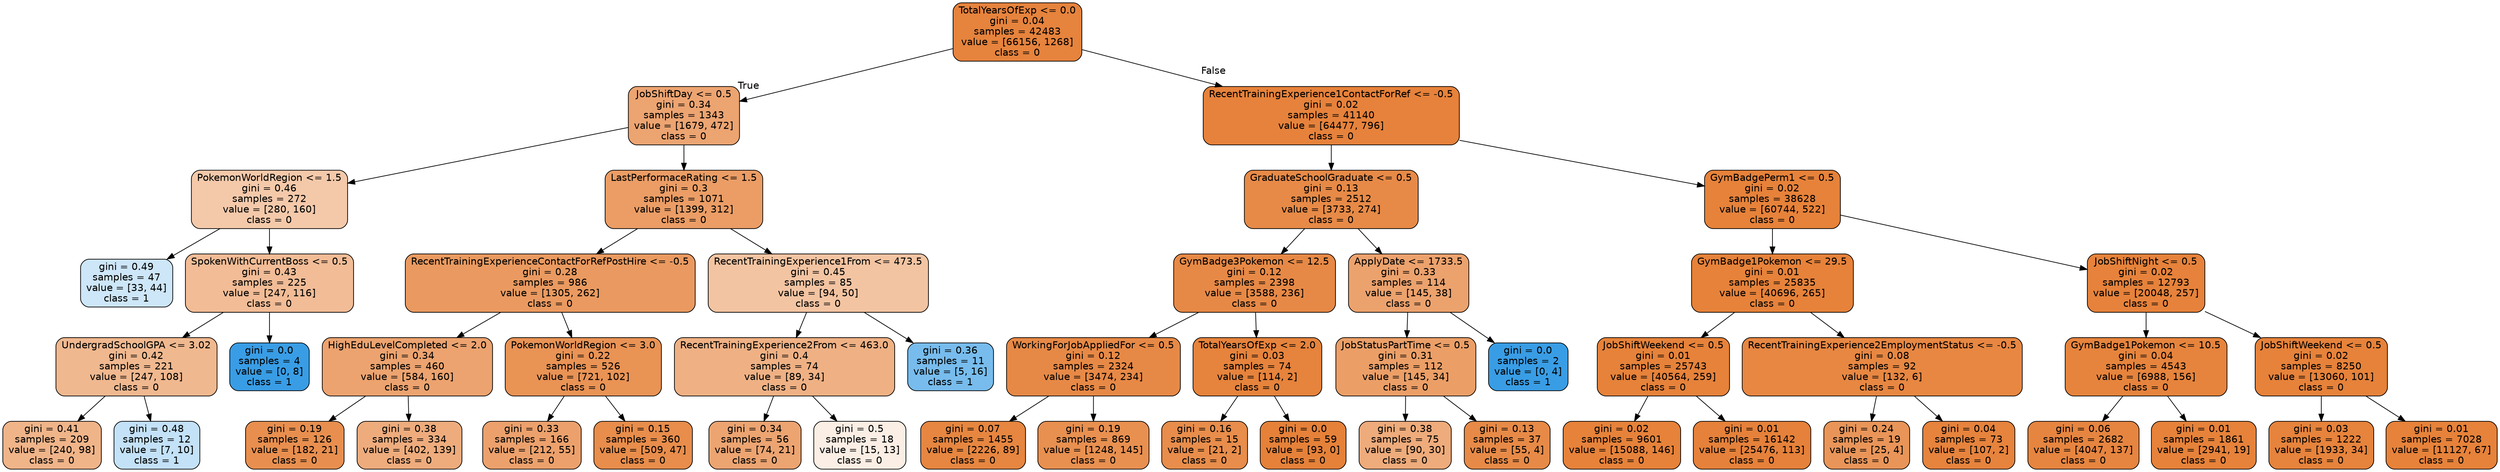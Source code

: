 digraph Tree {
node [shape=box, style="filled, rounded", color="black", fontname=helvetica] ;
edge [fontname=helvetica] ;
0 [label="TotalYearsOfExp <= 0.0\ngini = 0.04\nsamples = 42483\nvalue = [66156, 1268]\nclass = 0", fillcolor="#e58139fa"] ;
1 [label="JobShiftDay <= 0.5\ngini = 0.34\nsamples = 1343\nvalue = [1679, 472]\nclass = 0", fillcolor="#e58139b7"] ;
0 -> 1 [labeldistance=2.5, labelangle=45, headlabel="True"] ;
2 [label="PokemonWorldRegion <= 1.5\ngini = 0.46\nsamples = 272\nvalue = [280, 160]\nclass = 0", fillcolor="#e581396d"] ;
1 -> 2 ;
3 [label="gini = 0.49\nsamples = 47\nvalue = [33, 44]\nclass = 1", fillcolor="#399de540"] ;
2 -> 3 ;
4 [label="SpokenWithCurrentBoss <= 0.5\ngini = 0.43\nsamples = 225\nvalue = [247, 116]\nclass = 0", fillcolor="#e5813987"] ;
2 -> 4 ;
5 [label="UndergradSchoolGPA <= 3.02\ngini = 0.42\nsamples = 221\nvalue = [247, 108]\nclass = 0", fillcolor="#e5813990"] ;
4 -> 5 ;
6 [label="gini = 0.41\nsamples = 209\nvalue = [240, 98]\nclass = 0", fillcolor="#e5813997"] ;
5 -> 6 ;
7 [label="gini = 0.48\nsamples = 12\nvalue = [7, 10]\nclass = 1", fillcolor="#399de54d"] ;
5 -> 7 ;
8 [label="gini = 0.0\nsamples = 4\nvalue = [0, 8]\nclass = 1", fillcolor="#399de5ff"] ;
4 -> 8 ;
9 [label="LastPerformaceRating <= 1.5\ngini = 0.3\nsamples = 1071\nvalue = [1399, 312]\nclass = 0", fillcolor="#e58139c6"] ;
1 -> 9 ;
10 [label="RecentTrainingExperienceContactForRefPostHire <= -0.5\ngini = 0.28\nsamples = 986\nvalue = [1305, 262]\nclass = 0", fillcolor="#e58139cc"] ;
9 -> 10 ;
11 [label="HighEduLevelCompleted <= 2.0\ngini = 0.34\nsamples = 460\nvalue = [584, 160]\nclass = 0", fillcolor="#e58139b9"] ;
10 -> 11 ;
12 [label="gini = 0.19\nsamples = 126\nvalue = [182, 21]\nclass = 0", fillcolor="#e58139e2"] ;
11 -> 12 ;
13 [label="gini = 0.38\nsamples = 334\nvalue = [402, 139]\nclass = 0", fillcolor="#e58139a7"] ;
11 -> 13 ;
14 [label="PokemonWorldRegion <= 3.0\ngini = 0.22\nsamples = 526\nvalue = [721, 102]\nclass = 0", fillcolor="#e58139db"] ;
10 -> 14 ;
15 [label="gini = 0.33\nsamples = 166\nvalue = [212, 55]\nclass = 0", fillcolor="#e58139bd"] ;
14 -> 15 ;
16 [label="gini = 0.15\nsamples = 360\nvalue = [509, 47]\nclass = 0", fillcolor="#e58139e7"] ;
14 -> 16 ;
17 [label="RecentTrainingExperience1From <= 473.5\ngini = 0.45\nsamples = 85\nvalue = [94, 50]\nclass = 0", fillcolor="#e5813977"] ;
9 -> 17 ;
18 [label="RecentTrainingExperience2From <= 463.0\ngini = 0.4\nsamples = 74\nvalue = [89, 34]\nclass = 0", fillcolor="#e581399e"] ;
17 -> 18 ;
19 [label="gini = 0.34\nsamples = 56\nvalue = [74, 21]\nclass = 0", fillcolor="#e58139b7"] ;
18 -> 19 ;
20 [label="gini = 0.5\nsamples = 18\nvalue = [15, 13]\nclass = 0", fillcolor="#e5813922"] ;
18 -> 20 ;
21 [label="gini = 0.36\nsamples = 11\nvalue = [5, 16]\nclass = 1", fillcolor="#399de5af"] ;
17 -> 21 ;
22 [label="RecentTrainingExperience1ContactForRef <= -0.5\ngini = 0.02\nsamples = 41140\nvalue = [64477, 796]\nclass = 0", fillcolor="#e58139fc"] ;
0 -> 22 [labeldistance=2.5, labelangle=-45, headlabel="False"] ;
23 [label="GraduateSchoolGraduate <= 0.5\ngini = 0.13\nsamples = 2512\nvalue = [3733, 274]\nclass = 0", fillcolor="#e58139ec"] ;
22 -> 23 ;
24 [label="GymBadge3Pokemon <= 12.5\ngini = 0.12\nsamples = 2398\nvalue = [3588, 236]\nclass = 0", fillcolor="#e58139ee"] ;
23 -> 24 ;
25 [label="WorkingForJobAppliedFor <= 0.5\ngini = 0.12\nsamples = 2324\nvalue = [3474, 234]\nclass = 0", fillcolor="#e58139ee"] ;
24 -> 25 ;
26 [label="gini = 0.07\nsamples = 1455\nvalue = [2226, 89]\nclass = 0", fillcolor="#e58139f5"] ;
25 -> 26 ;
27 [label="gini = 0.19\nsamples = 869\nvalue = [1248, 145]\nclass = 0", fillcolor="#e58139e1"] ;
25 -> 27 ;
28 [label="TotalYearsOfExp <= 2.0\ngini = 0.03\nsamples = 74\nvalue = [114, 2]\nclass = 0", fillcolor="#e58139fb"] ;
24 -> 28 ;
29 [label="gini = 0.16\nsamples = 15\nvalue = [21, 2]\nclass = 0", fillcolor="#e58139e7"] ;
28 -> 29 ;
30 [label="gini = 0.0\nsamples = 59\nvalue = [93, 0]\nclass = 0", fillcolor="#e58139ff"] ;
28 -> 30 ;
31 [label="ApplyDate <= 1733.5\ngini = 0.33\nsamples = 114\nvalue = [145, 38]\nclass = 0", fillcolor="#e58139bc"] ;
23 -> 31 ;
32 [label="JobStatusPartTime <= 0.5\ngini = 0.31\nsamples = 112\nvalue = [145, 34]\nclass = 0", fillcolor="#e58139c3"] ;
31 -> 32 ;
33 [label="gini = 0.38\nsamples = 75\nvalue = [90, 30]\nclass = 0", fillcolor="#e58139aa"] ;
32 -> 33 ;
34 [label="gini = 0.13\nsamples = 37\nvalue = [55, 4]\nclass = 0", fillcolor="#e58139ec"] ;
32 -> 34 ;
35 [label="gini = 0.0\nsamples = 2\nvalue = [0, 4]\nclass = 1", fillcolor="#399de5ff"] ;
31 -> 35 ;
36 [label="GymBadgePerm1 <= 0.5\ngini = 0.02\nsamples = 38628\nvalue = [60744, 522]\nclass = 0", fillcolor="#e58139fd"] ;
22 -> 36 ;
37 [label="GymBadge1Pokemon <= 29.5\ngini = 0.01\nsamples = 25835\nvalue = [40696, 265]\nclass = 0", fillcolor="#e58139fd"] ;
36 -> 37 ;
38 [label="JobShiftWeekend <= 0.5\ngini = 0.01\nsamples = 25743\nvalue = [40564, 259]\nclass = 0", fillcolor="#e58139fd"] ;
37 -> 38 ;
39 [label="gini = 0.02\nsamples = 9601\nvalue = [15088, 146]\nclass = 0", fillcolor="#e58139fd"] ;
38 -> 39 ;
40 [label="gini = 0.01\nsamples = 16142\nvalue = [25476, 113]\nclass = 0", fillcolor="#e58139fe"] ;
38 -> 40 ;
41 [label="RecentTrainingExperience2EmploymentStatus <= -0.5\ngini = 0.08\nsamples = 92\nvalue = [132, 6]\nclass = 0", fillcolor="#e58139f3"] ;
37 -> 41 ;
42 [label="gini = 0.24\nsamples = 19\nvalue = [25, 4]\nclass = 0", fillcolor="#e58139d6"] ;
41 -> 42 ;
43 [label="gini = 0.04\nsamples = 73\nvalue = [107, 2]\nclass = 0", fillcolor="#e58139fa"] ;
41 -> 43 ;
44 [label="JobShiftNight <= 0.5\ngini = 0.02\nsamples = 12793\nvalue = [20048, 257]\nclass = 0", fillcolor="#e58139fc"] ;
36 -> 44 ;
45 [label="GymBadge1Pokemon <= 10.5\ngini = 0.04\nsamples = 4543\nvalue = [6988, 156]\nclass = 0", fillcolor="#e58139f9"] ;
44 -> 45 ;
46 [label="gini = 0.06\nsamples = 2682\nvalue = [4047, 137]\nclass = 0", fillcolor="#e58139f6"] ;
45 -> 46 ;
47 [label="gini = 0.01\nsamples = 1861\nvalue = [2941, 19]\nclass = 0", fillcolor="#e58139fd"] ;
45 -> 47 ;
48 [label="JobShiftWeekend <= 0.5\ngini = 0.02\nsamples = 8250\nvalue = [13060, 101]\nclass = 0", fillcolor="#e58139fd"] ;
44 -> 48 ;
49 [label="gini = 0.03\nsamples = 1222\nvalue = [1933, 34]\nclass = 0", fillcolor="#e58139fb"] ;
48 -> 49 ;
50 [label="gini = 0.01\nsamples = 7028\nvalue = [11127, 67]\nclass = 0", fillcolor="#e58139fd"] ;
48 -> 50 ;
}